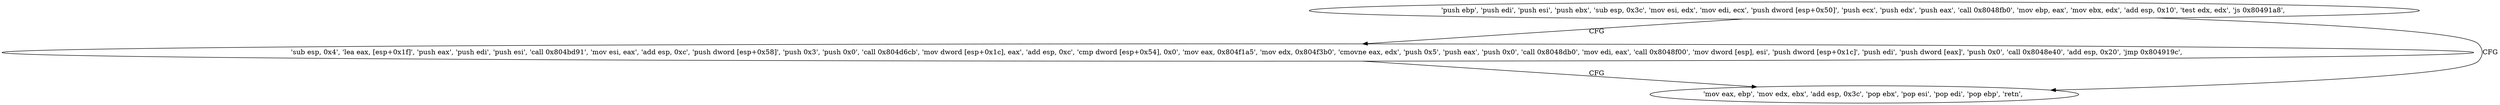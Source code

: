 digraph "func" {
"134517114" [label = "'push ebp', 'push edi', 'push esi', 'push ebx', 'sub esp, 0x3c', 'mov esi, edx', 'mov edi, ecx', 'push dword [esp+0x50]', 'push ecx', 'push edx', 'push eax', 'call 0x8048fb0', 'mov ebp, eax', 'mov ebx, edx', 'add esp, 0x10', 'test edx, edx', 'js 0x80491a8', " ]
"134517160" [label = "'sub esp, 0x4', 'lea eax, [esp+0x1f]', 'push eax', 'push edi', 'push esi', 'call 0x804bd91', 'mov esi, eax', 'add esp, 0xc', 'push dword [esp+0x58]', 'push 0x3', 'push 0x0', 'call 0x804d6cb', 'mov dword [esp+0x1c], eax', 'add esp, 0xc', 'cmp dword [esp+0x54], 0x0', 'mov eax, 0x804f1a5', 'mov edx, 0x804f3b0', 'cmovne eax, edx', 'push 0x5', 'push eax', 'push 0x0', 'call 0x8048db0', 'mov edi, eax', 'call 0x8048f00', 'mov dword [esp], esi', 'push dword [esp+0x1c]', 'push edi', 'push dword [eax]', 'push 0x0', 'call 0x8048e40', 'add esp, 0x20', 'jmp 0x804919c', " ]
"134517148" [label = "'mov eax, ebp', 'mov edx, ebx', 'add esp, 0x3c', 'pop ebx', 'pop esi', 'pop edi', 'pop ebp', 'retn', " ]
"134517114" -> "134517160" [ label = "CFG" ]
"134517114" -> "134517148" [ label = "CFG" ]
"134517160" -> "134517148" [ label = "CFG" ]
}
